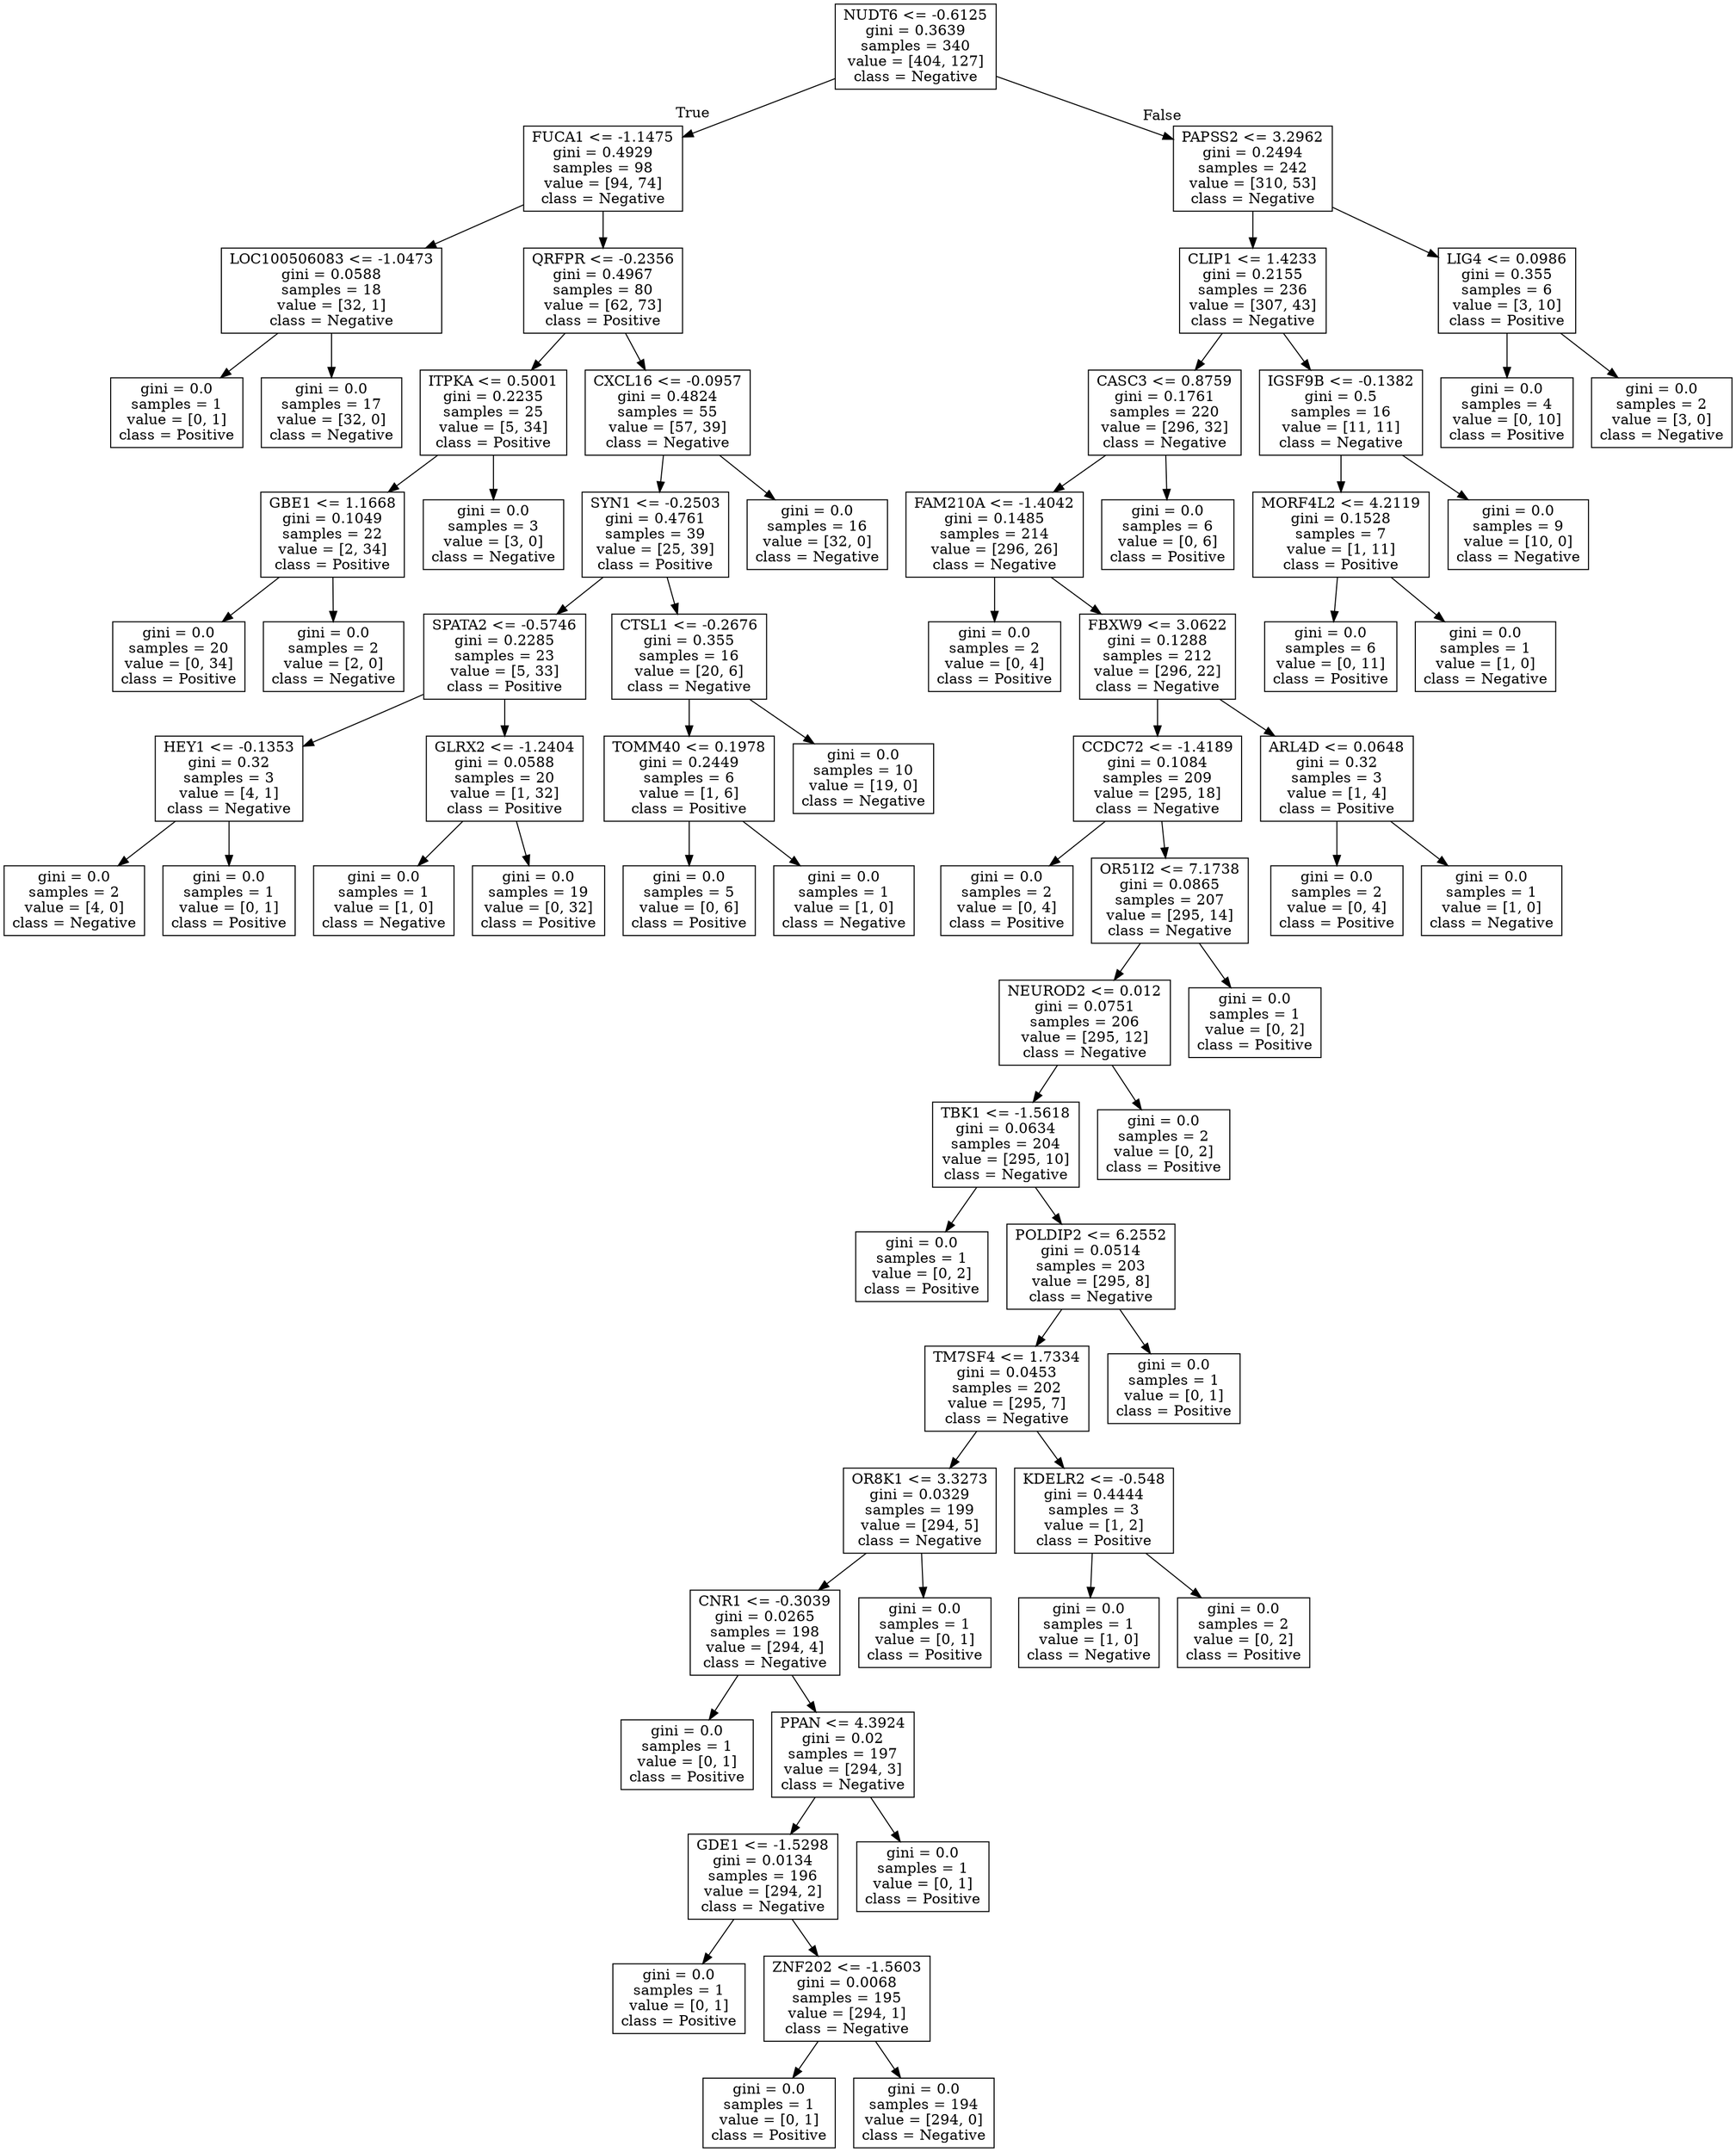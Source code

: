digraph Tree {
node [shape=box] ;
0 [label="NUDT6 <= -0.6125\ngini = 0.3639\nsamples = 340\nvalue = [404, 127]\nclass = Negative"] ;
1 [label="FUCA1 <= -1.1475\ngini = 0.4929\nsamples = 98\nvalue = [94, 74]\nclass = Negative"] ;
0 -> 1 [labeldistance=2.5, labelangle=45, headlabel="True"] ;
2 [label="LOC100506083 <= -1.0473\ngini = 0.0588\nsamples = 18\nvalue = [32, 1]\nclass = Negative"] ;
1 -> 2 ;
3 [label="gini = 0.0\nsamples = 1\nvalue = [0, 1]\nclass = Positive"] ;
2 -> 3 ;
4 [label="gini = 0.0\nsamples = 17\nvalue = [32, 0]\nclass = Negative"] ;
2 -> 4 ;
5 [label="QRFPR <= -0.2356\ngini = 0.4967\nsamples = 80\nvalue = [62, 73]\nclass = Positive"] ;
1 -> 5 ;
6 [label="ITPKA <= 0.5001\ngini = 0.2235\nsamples = 25\nvalue = [5, 34]\nclass = Positive"] ;
5 -> 6 ;
7 [label="GBE1 <= 1.1668\ngini = 0.1049\nsamples = 22\nvalue = [2, 34]\nclass = Positive"] ;
6 -> 7 ;
8 [label="gini = 0.0\nsamples = 20\nvalue = [0, 34]\nclass = Positive"] ;
7 -> 8 ;
9 [label="gini = 0.0\nsamples = 2\nvalue = [2, 0]\nclass = Negative"] ;
7 -> 9 ;
10 [label="gini = 0.0\nsamples = 3\nvalue = [3, 0]\nclass = Negative"] ;
6 -> 10 ;
11 [label="CXCL16 <= -0.0957\ngini = 0.4824\nsamples = 55\nvalue = [57, 39]\nclass = Negative"] ;
5 -> 11 ;
12 [label="SYN1 <= -0.2503\ngini = 0.4761\nsamples = 39\nvalue = [25, 39]\nclass = Positive"] ;
11 -> 12 ;
13 [label="SPATA2 <= -0.5746\ngini = 0.2285\nsamples = 23\nvalue = [5, 33]\nclass = Positive"] ;
12 -> 13 ;
14 [label="HEY1 <= -0.1353\ngini = 0.32\nsamples = 3\nvalue = [4, 1]\nclass = Negative"] ;
13 -> 14 ;
15 [label="gini = 0.0\nsamples = 2\nvalue = [4, 0]\nclass = Negative"] ;
14 -> 15 ;
16 [label="gini = 0.0\nsamples = 1\nvalue = [0, 1]\nclass = Positive"] ;
14 -> 16 ;
17 [label="GLRX2 <= -1.2404\ngini = 0.0588\nsamples = 20\nvalue = [1, 32]\nclass = Positive"] ;
13 -> 17 ;
18 [label="gini = 0.0\nsamples = 1\nvalue = [1, 0]\nclass = Negative"] ;
17 -> 18 ;
19 [label="gini = 0.0\nsamples = 19\nvalue = [0, 32]\nclass = Positive"] ;
17 -> 19 ;
20 [label="CTSL1 <= -0.2676\ngini = 0.355\nsamples = 16\nvalue = [20, 6]\nclass = Negative"] ;
12 -> 20 ;
21 [label="TOMM40 <= 0.1978\ngini = 0.2449\nsamples = 6\nvalue = [1, 6]\nclass = Positive"] ;
20 -> 21 ;
22 [label="gini = 0.0\nsamples = 5\nvalue = [0, 6]\nclass = Positive"] ;
21 -> 22 ;
23 [label="gini = 0.0\nsamples = 1\nvalue = [1, 0]\nclass = Negative"] ;
21 -> 23 ;
24 [label="gini = 0.0\nsamples = 10\nvalue = [19, 0]\nclass = Negative"] ;
20 -> 24 ;
25 [label="gini = 0.0\nsamples = 16\nvalue = [32, 0]\nclass = Negative"] ;
11 -> 25 ;
26 [label="PAPSS2 <= 3.2962\ngini = 0.2494\nsamples = 242\nvalue = [310, 53]\nclass = Negative"] ;
0 -> 26 [labeldistance=2.5, labelangle=-45, headlabel="False"] ;
27 [label="CLIP1 <= 1.4233\ngini = 0.2155\nsamples = 236\nvalue = [307, 43]\nclass = Negative"] ;
26 -> 27 ;
28 [label="CASC3 <= 0.8759\ngini = 0.1761\nsamples = 220\nvalue = [296, 32]\nclass = Negative"] ;
27 -> 28 ;
29 [label="FAM210A <= -1.4042\ngini = 0.1485\nsamples = 214\nvalue = [296, 26]\nclass = Negative"] ;
28 -> 29 ;
30 [label="gini = 0.0\nsamples = 2\nvalue = [0, 4]\nclass = Positive"] ;
29 -> 30 ;
31 [label="FBXW9 <= 3.0622\ngini = 0.1288\nsamples = 212\nvalue = [296, 22]\nclass = Negative"] ;
29 -> 31 ;
32 [label="CCDC72 <= -1.4189\ngini = 0.1084\nsamples = 209\nvalue = [295, 18]\nclass = Negative"] ;
31 -> 32 ;
33 [label="gini = 0.0\nsamples = 2\nvalue = [0, 4]\nclass = Positive"] ;
32 -> 33 ;
34 [label="OR51I2 <= 7.1738\ngini = 0.0865\nsamples = 207\nvalue = [295, 14]\nclass = Negative"] ;
32 -> 34 ;
35 [label="NEUROD2 <= 0.012\ngini = 0.0751\nsamples = 206\nvalue = [295, 12]\nclass = Negative"] ;
34 -> 35 ;
36 [label="TBK1 <= -1.5618\ngini = 0.0634\nsamples = 204\nvalue = [295, 10]\nclass = Negative"] ;
35 -> 36 ;
37 [label="gini = 0.0\nsamples = 1\nvalue = [0, 2]\nclass = Positive"] ;
36 -> 37 ;
38 [label="POLDIP2 <= 6.2552\ngini = 0.0514\nsamples = 203\nvalue = [295, 8]\nclass = Negative"] ;
36 -> 38 ;
39 [label="TM7SF4 <= 1.7334\ngini = 0.0453\nsamples = 202\nvalue = [295, 7]\nclass = Negative"] ;
38 -> 39 ;
40 [label="OR8K1 <= 3.3273\ngini = 0.0329\nsamples = 199\nvalue = [294, 5]\nclass = Negative"] ;
39 -> 40 ;
41 [label="CNR1 <= -0.3039\ngini = 0.0265\nsamples = 198\nvalue = [294, 4]\nclass = Negative"] ;
40 -> 41 ;
42 [label="gini = 0.0\nsamples = 1\nvalue = [0, 1]\nclass = Positive"] ;
41 -> 42 ;
43 [label="PPAN <= 4.3924\ngini = 0.02\nsamples = 197\nvalue = [294, 3]\nclass = Negative"] ;
41 -> 43 ;
44 [label="GDE1 <= -1.5298\ngini = 0.0134\nsamples = 196\nvalue = [294, 2]\nclass = Negative"] ;
43 -> 44 ;
45 [label="gini = 0.0\nsamples = 1\nvalue = [0, 1]\nclass = Positive"] ;
44 -> 45 ;
46 [label="ZNF202 <= -1.5603\ngini = 0.0068\nsamples = 195\nvalue = [294, 1]\nclass = Negative"] ;
44 -> 46 ;
47 [label="gini = 0.0\nsamples = 1\nvalue = [0, 1]\nclass = Positive"] ;
46 -> 47 ;
48 [label="gini = 0.0\nsamples = 194\nvalue = [294, 0]\nclass = Negative"] ;
46 -> 48 ;
49 [label="gini = 0.0\nsamples = 1\nvalue = [0, 1]\nclass = Positive"] ;
43 -> 49 ;
50 [label="gini = 0.0\nsamples = 1\nvalue = [0, 1]\nclass = Positive"] ;
40 -> 50 ;
51 [label="KDELR2 <= -0.548\ngini = 0.4444\nsamples = 3\nvalue = [1, 2]\nclass = Positive"] ;
39 -> 51 ;
52 [label="gini = 0.0\nsamples = 1\nvalue = [1, 0]\nclass = Negative"] ;
51 -> 52 ;
53 [label="gini = 0.0\nsamples = 2\nvalue = [0, 2]\nclass = Positive"] ;
51 -> 53 ;
54 [label="gini = 0.0\nsamples = 1\nvalue = [0, 1]\nclass = Positive"] ;
38 -> 54 ;
55 [label="gini = 0.0\nsamples = 2\nvalue = [0, 2]\nclass = Positive"] ;
35 -> 55 ;
56 [label="gini = 0.0\nsamples = 1\nvalue = [0, 2]\nclass = Positive"] ;
34 -> 56 ;
57 [label="ARL4D <= 0.0648\ngini = 0.32\nsamples = 3\nvalue = [1, 4]\nclass = Positive"] ;
31 -> 57 ;
58 [label="gini = 0.0\nsamples = 2\nvalue = [0, 4]\nclass = Positive"] ;
57 -> 58 ;
59 [label="gini = 0.0\nsamples = 1\nvalue = [1, 0]\nclass = Negative"] ;
57 -> 59 ;
60 [label="gini = 0.0\nsamples = 6\nvalue = [0, 6]\nclass = Positive"] ;
28 -> 60 ;
61 [label="IGSF9B <= -0.1382\ngini = 0.5\nsamples = 16\nvalue = [11, 11]\nclass = Negative"] ;
27 -> 61 ;
62 [label="MORF4L2 <= 4.2119\ngini = 0.1528\nsamples = 7\nvalue = [1, 11]\nclass = Positive"] ;
61 -> 62 ;
63 [label="gini = 0.0\nsamples = 6\nvalue = [0, 11]\nclass = Positive"] ;
62 -> 63 ;
64 [label="gini = 0.0\nsamples = 1\nvalue = [1, 0]\nclass = Negative"] ;
62 -> 64 ;
65 [label="gini = 0.0\nsamples = 9\nvalue = [10, 0]\nclass = Negative"] ;
61 -> 65 ;
66 [label="LIG4 <= 0.0986\ngini = 0.355\nsamples = 6\nvalue = [3, 10]\nclass = Positive"] ;
26 -> 66 ;
67 [label="gini = 0.0\nsamples = 4\nvalue = [0, 10]\nclass = Positive"] ;
66 -> 67 ;
68 [label="gini = 0.0\nsamples = 2\nvalue = [3, 0]\nclass = Negative"] ;
66 -> 68 ;
}